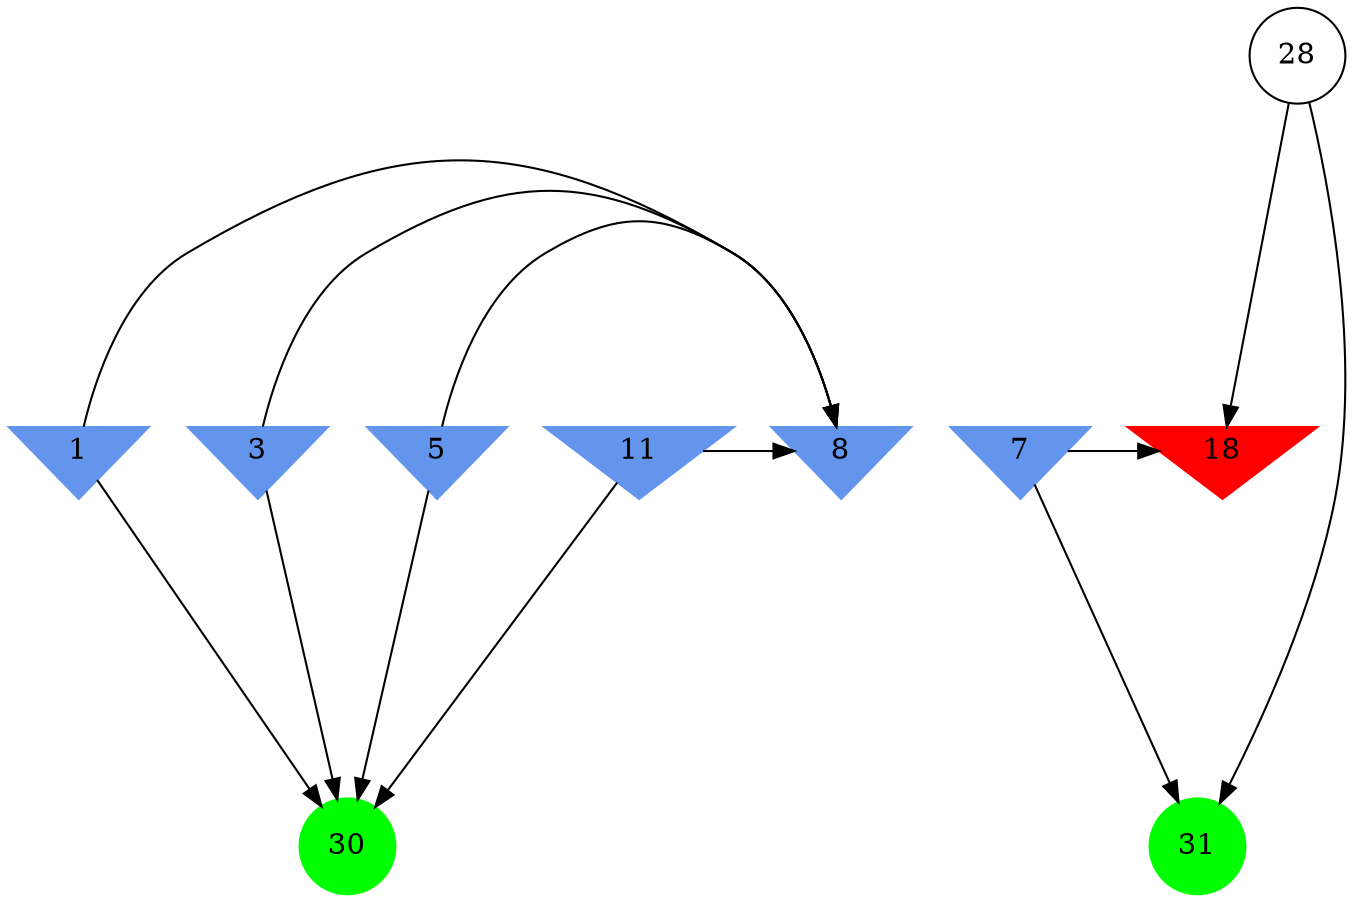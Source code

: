 digraph brain {
	ranksep=2.0;
	1 [shape=invtriangle,style=filled,color=cornflowerblue];
	3 [shape=invtriangle,style=filled,color=cornflowerblue];
	5 [shape=invtriangle,style=filled,color=cornflowerblue];
	7 [shape=invtriangle,style=filled,color=cornflowerblue];
	8 [shape=invtriangle,style=filled,color=cornflowerblue];
	11 [shape=invtriangle,style=filled,color=cornflowerblue];
	18 [shape=invtriangle,style=filled,color=red];
	28 [shape=circle,color=black];
	30 [shape=circle,style=filled,color=green];
	31 [shape=circle,style=filled,color=green];
	1	->	30;
	1	->	8;
	3	->	30;
	3	->	8;
	5	->	30;
	5	->	8;
	11	->	30;
	11	->	8;
	7	->	18;
	7	->	31;
	28	->	18;
	28	->	31;
	{ rank=same; 1; 3; 5; 7; 8; 11; 18; }
	{ rank=same; 28; }
	{ rank=same; 30; 31; }
}
